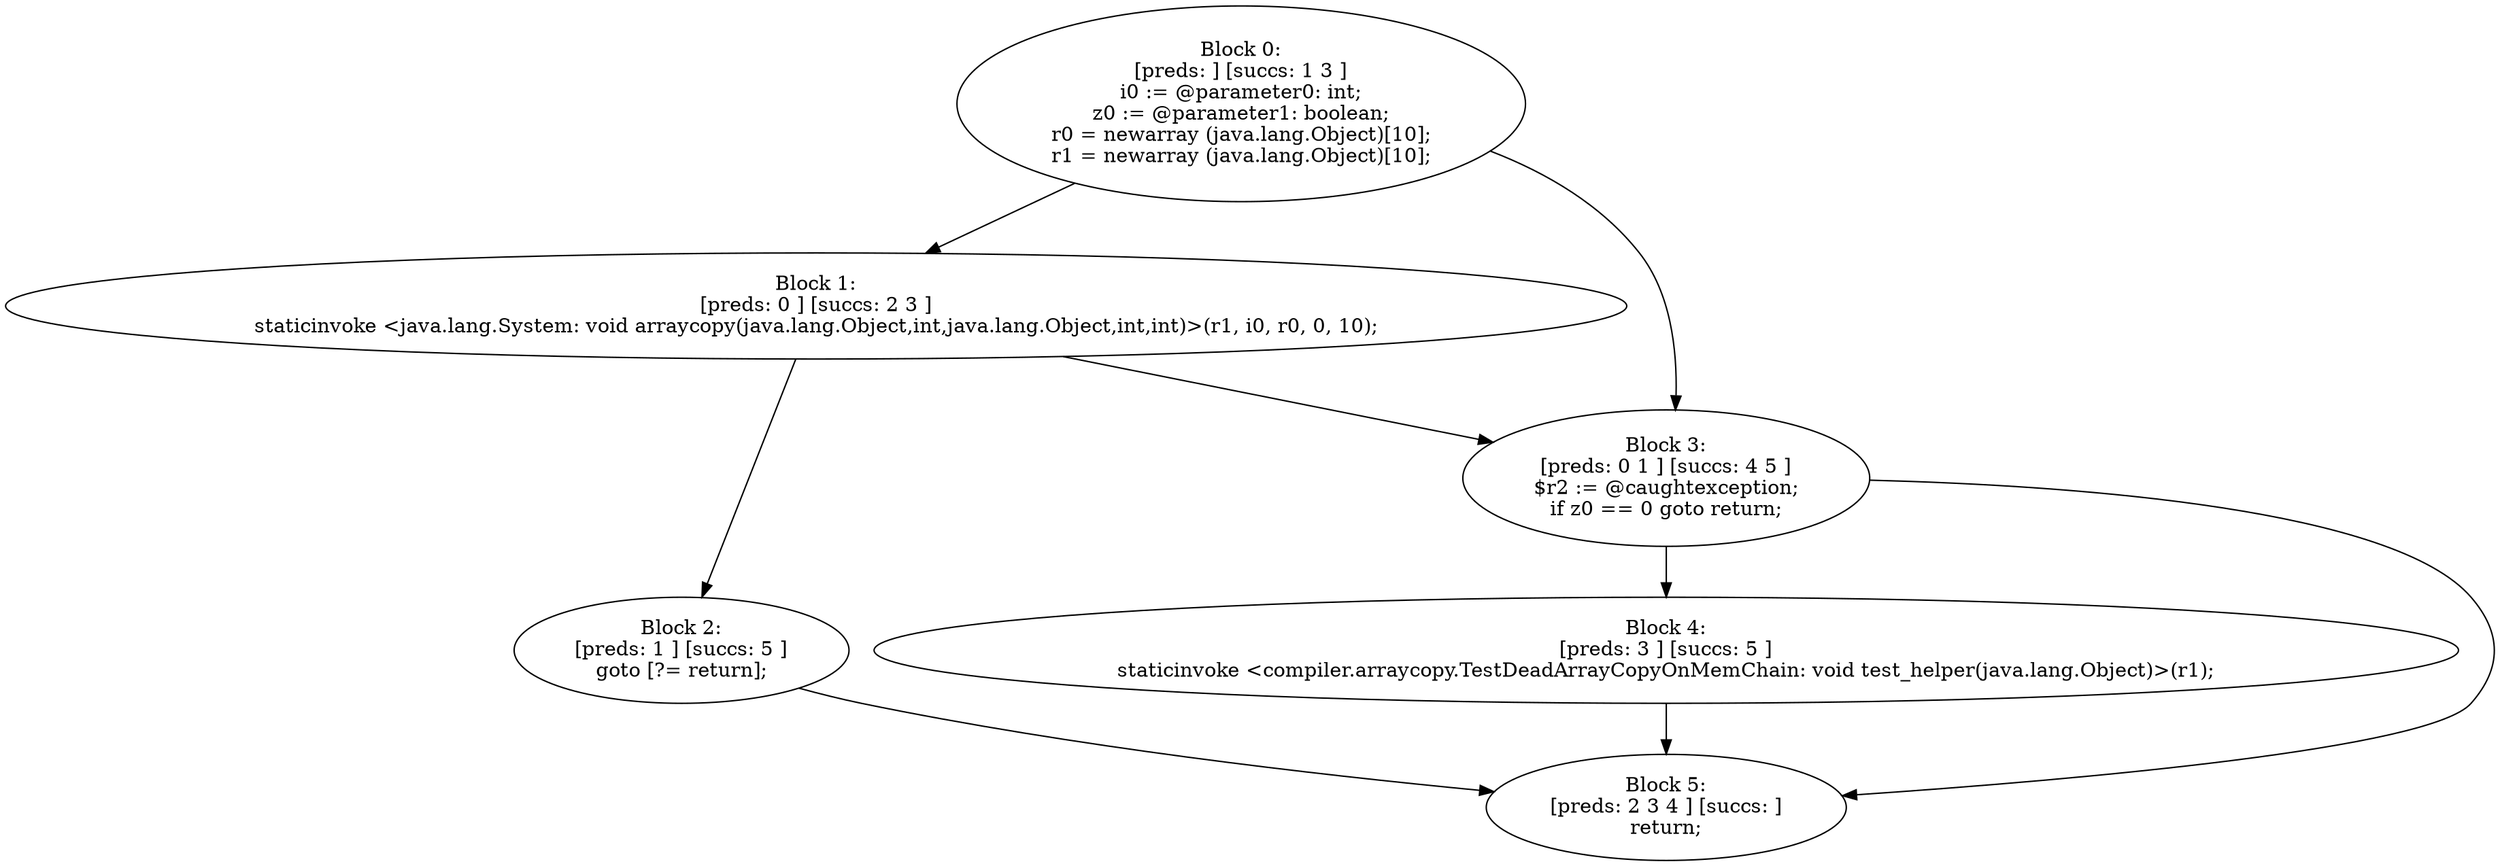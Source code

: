 digraph "unitGraph" {
    "Block 0:
[preds: ] [succs: 1 3 ]
i0 := @parameter0: int;
z0 := @parameter1: boolean;
r0 = newarray (java.lang.Object)[10];
r1 = newarray (java.lang.Object)[10];
"
    "Block 1:
[preds: 0 ] [succs: 2 3 ]
staticinvoke <java.lang.System: void arraycopy(java.lang.Object,int,java.lang.Object,int,int)>(r1, i0, r0, 0, 10);
"
    "Block 2:
[preds: 1 ] [succs: 5 ]
goto [?= return];
"
    "Block 3:
[preds: 0 1 ] [succs: 4 5 ]
$r2 := @caughtexception;
if z0 == 0 goto return;
"
    "Block 4:
[preds: 3 ] [succs: 5 ]
staticinvoke <compiler.arraycopy.TestDeadArrayCopyOnMemChain: void test_helper(java.lang.Object)>(r1);
"
    "Block 5:
[preds: 2 3 4 ] [succs: ]
return;
"
    "Block 0:
[preds: ] [succs: 1 3 ]
i0 := @parameter0: int;
z0 := @parameter1: boolean;
r0 = newarray (java.lang.Object)[10];
r1 = newarray (java.lang.Object)[10];
"->"Block 1:
[preds: 0 ] [succs: 2 3 ]
staticinvoke <java.lang.System: void arraycopy(java.lang.Object,int,java.lang.Object,int,int)>(r1, i0, r0, 0, 10);
";
    "Block 0:
[preds: ] [succs: 1 3 ]
i0 := @parameter0: int;
z0 := @parameter1: boolean;
r0 = newarray (java.lang.Object)[10];
r1 = newarray (java.lang.Object)[10];
"->"Block 3:
[preds: 0 1 ] [succs: 4 5 ]
$r2 := @caughtexception;
if z0 == 0 goto return;
";
    "Block 1:
[preds: 0 ] [succs: 2 3 ]
staticinvoke <java.lang.System: void arraycopy(java.lang.Object,int,java.lang.Object,int,int)>(r1, i0, r0, 0, 10);
"->"Block 2:
[preds: 1 ] [succs: 5 ]
goto [?= return];
";
    "Block 1:
[preds: 0 ] [succs: 2 3 ]
staticinvoke <java.lang.System: void arraycopy(java.lang.Object,int,java.lang.Object,int,int)>(r1, i0, r0, 0, 10);
"->"Block 3:
[preds: 0 1 ] [succs: 4 5 ]
$r2 := @caughtexception;
if z0 == 0 goto return;
";
    "Block 2:
[preds: 1 ] [succs: 5 ]
goto [?= return];
"->"Block 5:
[preds: 2 3 4 ] [succs: ]
return;
";
    "Block 3:
[preds: 0 1 ] [succs: 4 5 ]
$r2 := @caughtexception;
if z0 == 0 goto return;
"->"Block 4:
[preds: 3 ] [succs: 5 ]
staticinvoke <compiler.arraycopy.TestDeadArrayCopyOnMemChain: void test_helper(java.lang.Object)>(r1);
";
    "Block 3:
[preds: 0 1 ] [succs: 4 5 ]
$r2 := @caughtexception;
if z0 == 0 goto return;
"->"Block 5:
[preds: 2 3 4 ] [succs: ]
return;
";
    "Block 4:
[preds: 3 ] [succs: 5 ]
staticinvoke <compiler.arraycopy.TestDeadArrayCopyOnMemChain: void test_helper(java.lang.Object)>(r1);
"->"Block 5:
[preds: 2 3 4 ] [succs: ]
return;
";
}
